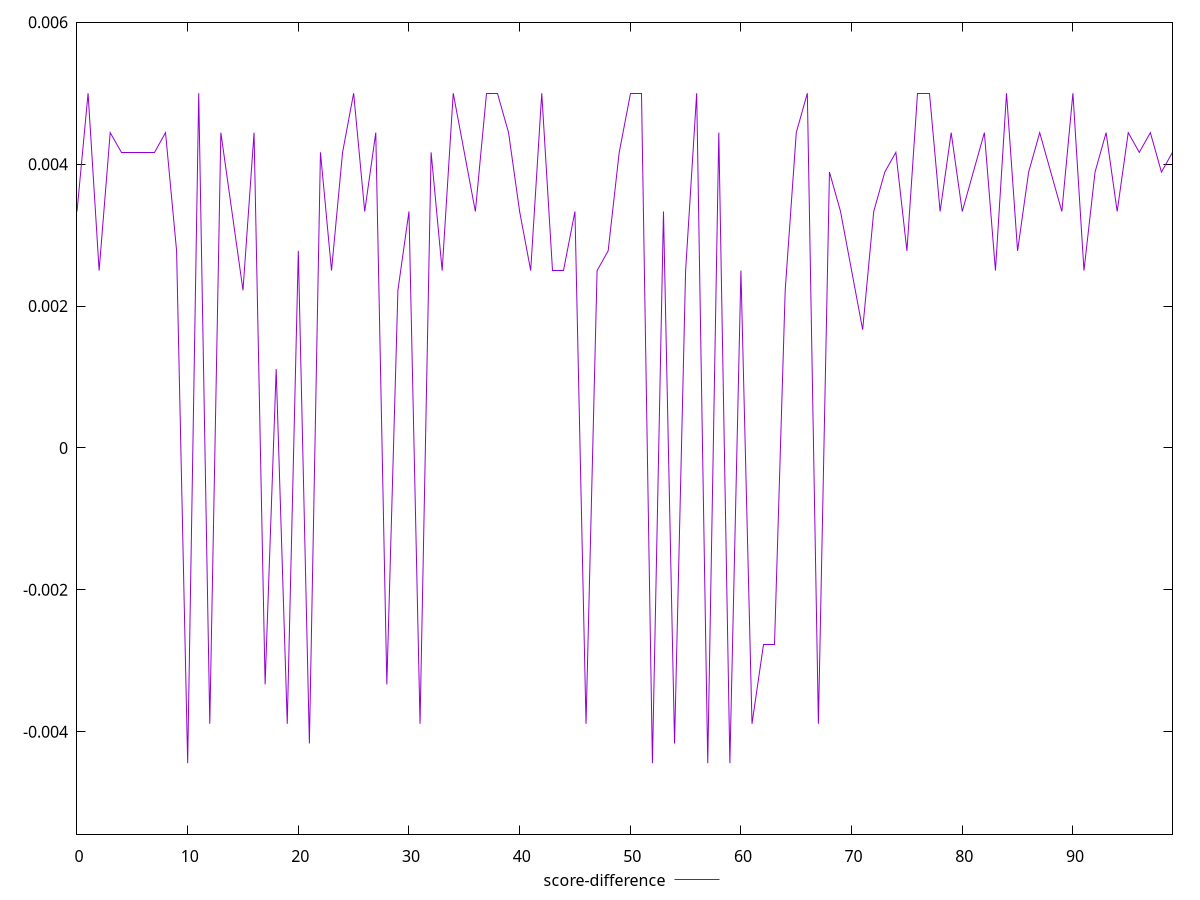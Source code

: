 reset

$scoreDifference <<EOF
0 0.0033333333333332993
1 0.0050000000000000044
2 0.0025000000000000577
3 0.004444444444444473
4 0.004166666666666652
5 0.004166666666666652
6 0.004166666666666652
7 0.004166666666666652
8 0.004444444444444473
9 0.002777777777777768
10 -0.004444444444444362
11 0.0050000000000000044
12 -0.0038888888888888307
13 0.004444444444444473
14 0.0033333333333332993
15 0.0022222222222222365
16 0.004444444444444473
17 -0.0033333333333332993
18 0.0011111111111111738
19 -0.0038888888888888307
20 0.002777777777777768
21 -0.004166666666666652
22 0.004166666666666652
23 0.0025000000000000577
24 0.004166666666666652
25 0.0050000000000000044
26 0.0033333333333332993
27 0.004444444444444473
28 -0.0033333333333332993
29 0.0022222222222222365
30 0.0033333333333332993
31 -0.0038888888888888307
32 0.004166666666666652
33 0.0025000000000000577
34 0.0050000000000000044
35 0.004166666666666652
36 0.0033333333333332993
37 0.0050000000000000044
38 0.0050000000000000044
39 0.004444444444444473
40 0.0033333333333334103
41 0.0025000000000000577
42 0.0050000000000000044
43 0.0025000000000000577
44 0.0025000000000000577
45 0.0033333333333332993
46 -0.0038888888888888307
47 0.0025000000000000577
48 0.002777777777777768
49 0.004166666666666652
50 0.0050000000000000044
51 0.0050000000000000044
52 -0.004444444444444362
53 0.0033333333333334103
54 -0.004166666666666652
55 0.0025000000000000577
56 0.0050000000000000044
57 -0.004444444444444362
58 0.004444444444444473
59 -0.004444444444444362
60 0.0025000000000000577
61 -0.0038888888888888307
62 -0.002777777777777768
63 -0.002777777777777768
64 0.0022222222222222365
65 0.004444444444444473
66 0.0050000000000000044
67 -0.0038888888888888307
68 0.0038888888888889417
69 0.0033333333333332993
70 0.0025000000000000577
71 0.0016666666666667052
72 0.0033333333333332993
73 0.0038888888888889417
74 0.004166666666666652
75 0.002777777777777768
76 0.0050000000000000044
77 0.0050000000000000044
78 0.0033333333333332993
79 0.004444444444444473
80 0.0033333333333332993
81 0.0038888888888889417
82 0.004444444444444473
83 0.0025000000000000577
84 0.0050000000000000044
85 0.002777777777777768
86 0.0038888888888889417
87 0.004444444444444473
88 0.0038888888888889417
89 0.0033333333333332993
90 0.0050000000000000044
91 0.0025000000000000577
92 0.0038888888888889417
93 0.004444444444444473
94 0.0033333333333334103
95 0.004444444444444473
96 0.004166666666666652
97 0.004444444444444473
98 0.0038888888888889417
99 0.004166666666666652
EOF

set key outside below
set xrange [0:99]
set yrange [-0.005444444444444362:0.0060000000000000045]
set trange [-0.005444444444444362:0.0060000000000000045]
set terminal svg size 640, 500 enhanced background rgb 'white'
set output "reprap/render-blocking-resources/samples/pages+cached+noexternal/score-difference/values.svg"

plot $scoreDifference title "score-difference" with line

reset
